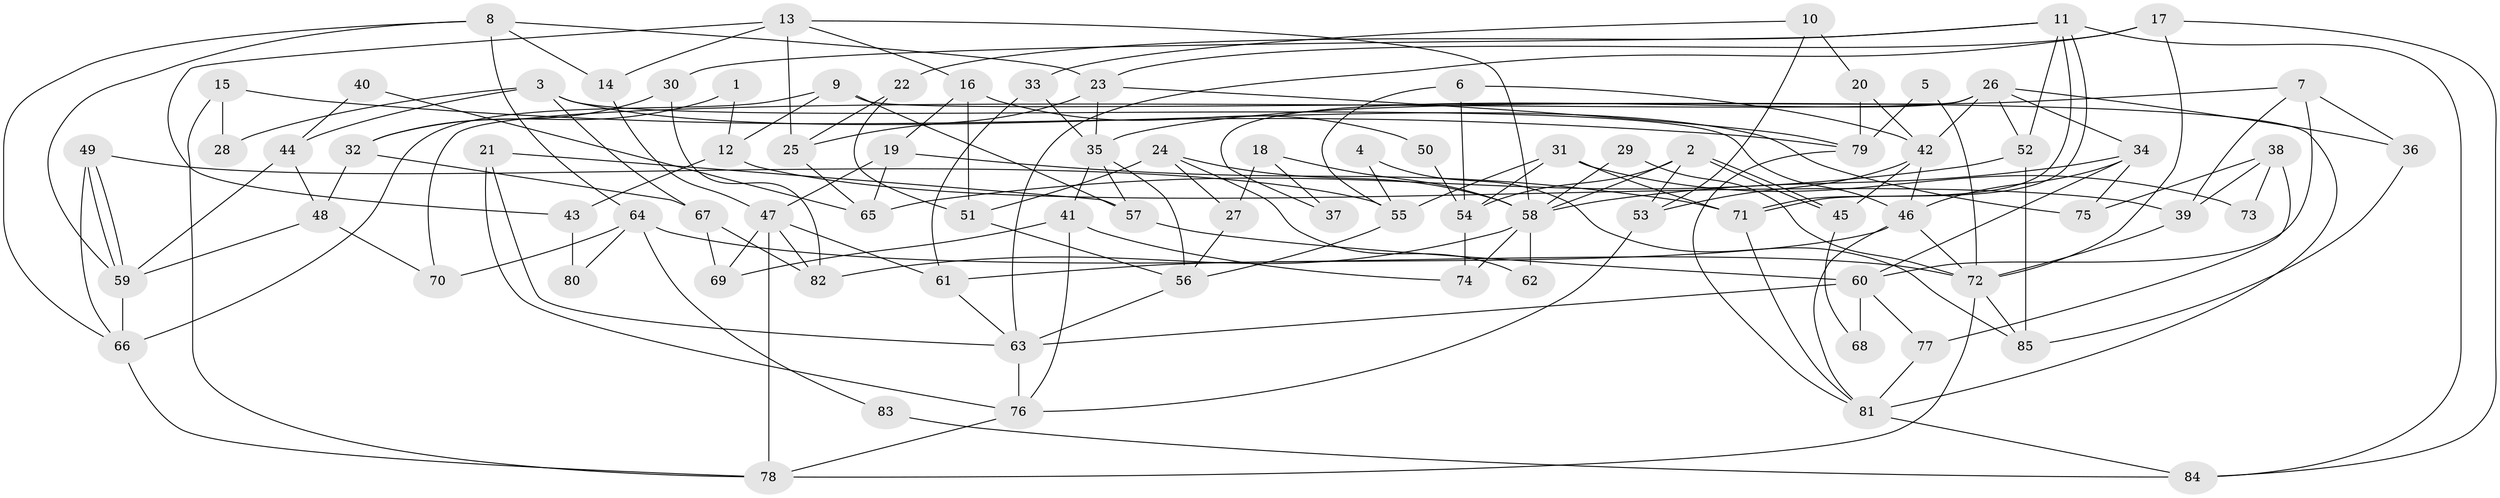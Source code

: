 // coarse degree distribution, {2: 0.09090909090909091, 12: 0.01818181818181818, 7: 0.09090909090909091, 4: 0.18181818181818182, 3: 0.2, 5: 0.2, 6: 0.12727272727272726, 8: 0.01818181818181818, 10: 0.01818181818181818, 9: 0.05454545454545454}
// Generated by graph-tools (version 1.1) at 2025/41/03/06/25 10:41:54]
// undirected, 85 vertices, 170 edges
graph export_dot {
graph [start="1"]
  node [color=gray90,style=filled];
  1;
  2;
  3;
  4;
  5;
  6;
  7;
  8;
  9;
  10;
  11;
  12;
  13;
  14;
  15;
  16;
  17;
  18;
  19;
  20;
  21;
  22;
  23;
  24;
  25;
  26;
  27;
  28;
  29;
  30;
  31;
  32;
  33;
  34;
  35;
  36;
  37;
  38;
  39;
  40;
  41;
  42;
  43;
  44;
  45;
  46;
  47;
  48;
  49;
  50;
  51;
  52;
  53;
  54;
  55;
  56;
  57;
  58;
  59;
  60;
  61;
  62;
  63;
  64;
  65;
  66;
  67;
  68;
  69;
  70;
  71;
  72;
  73;
  74;
  75;
  76;
  77;
  78;
  79;
  80;
  81;
  82;
  83;
  84;
  85;
  1 -- 12;
  1 -- 32;
  2 -- 45;
  2 -- 45;
  2 -- 58;
  2 -- 53;
  2 -- 54;
  3 -- 44;
  3 -- 46;
  3 -- 28;
  3 -- 67;
  3 -- 75;
  4 -- 55;
  4 -- 85;
  5 -- 72;
  5 -- 79;
  6 -- 42;
  6 -- 55;
  6 -- 54;
  7 -- 36;
  7 -- 60;
  7 -- 35;
  7 -- 39;
  8 -- 59;
  8 -- 66;
  8 -- 14;
  8 -- 23;
  8 -- 64;
  9 -- 57;
  9 -- 81;
  9 -- 12;
  9 -- 66;
  10 -- 53;
  10 -- 33;
  10 -- 20;
  11 -- 84;
  11 -- 71;
  11 -- 71;
  11 -- 22;
  11 -- 30;
  11 -- 52;
  12 -- 39;
  12 -- 43;
  13 -- 14;
  13 -- 58;
  13 -- 16;
  13 -- 25;
  13 -- 43;
  14 -- 47;
  15 -- 79;
  15 -- 78;
  15 -- 28;
  16 -- 51;
  16 -- 19;
  16 -- 50;
  17 -- 63;
  17 -- 23;
  17 -- 72;
  17 -- 84;
  18 -- 58;
  18 -- 27;
  18 -- 37;
  19 -- 47;
  19 -- 65;
  19 -- 71;
  20 -- 79;
  20 -- 42;
  21 -- 76;
  21 -- 63;
  21 -- 57;
  22 -- 25;
  22 -- 51;
  23 -- 35;
  23 -- 25;
  23 -- 79;
  24 -- 58;
  24 -- 51;
  24 -- 27;
  24 -- 62;
  25 -- 65;
  26 -- 42;
  26 -- 52;
  26 -- 34;
  26 -- 36;
  26 -- 37;
  26 -- 70;
  27 -- 56;
  29 -- 58;
  29 -- 72;
  30 -- 82;
  30 -- 32;
  31 -- 54;
  31 -- 71;
  31 -- 55;
  31 -- 73;
  32 -- 48;
  32 -- 67;
  33 -- 35;
  33 -- 61;
  34 -- 60;
  34 -- 46;
  34 -- 58;
  34 -- 75;
  35 -- 56;
  35 -- 41;
  35 -- 57;
  36 -- 85;
  38 -- 75;
  38 -- 39;
  38 -- 73;
  38 -- 77;
  39 -- 72;
  40 -- 44;
  40 -- 65;
  41 -- 74;
  41 -- 69;
  41 -- 76;
  42 -- 53;
  42 -- 45;
  42 -- 46;
  43 -- 80;
  44 -- 59;
  44 -- 48;
  45 -- 68;
  46 -- 61;
  46 -- 72;
  46 -- 81;
  47 -- 78;
  47 -- 69;
  47 -- 61;
  47 -- 82;
  48 -- 59;
  48 -- 70;
  49 -- 59;
  49 -- 59;
  49 -- 66;
  49 -- 55;
  50 -- 54;
  51 -- 56;
  52 -- 65;
  52 -- 85;
  53 -- 76;
  54 -- 74;
  55 -- 56;
  56 -- 63;
  57 -- 60;
  58 -- 82;
  58 -- 62;
  58 -- 74;
  59 -- 66;
  60 -- 77;
  60 -- 63;
  60 -- 68;
  61 -- 63;
  63 -- 76;
  64 -- 72;
  64 -- 70;
  64 -- 80;
  64 -- 83;
  66 -- 78;
  67 -- 69;
  67 -- 82;
  71 -- 81;
  72 -- 78;
  72 -- 85;
  76 -- 78;
  77 -- 81;
  79 -- 81;
  81 -- 84;
  83 -- 84;
}
